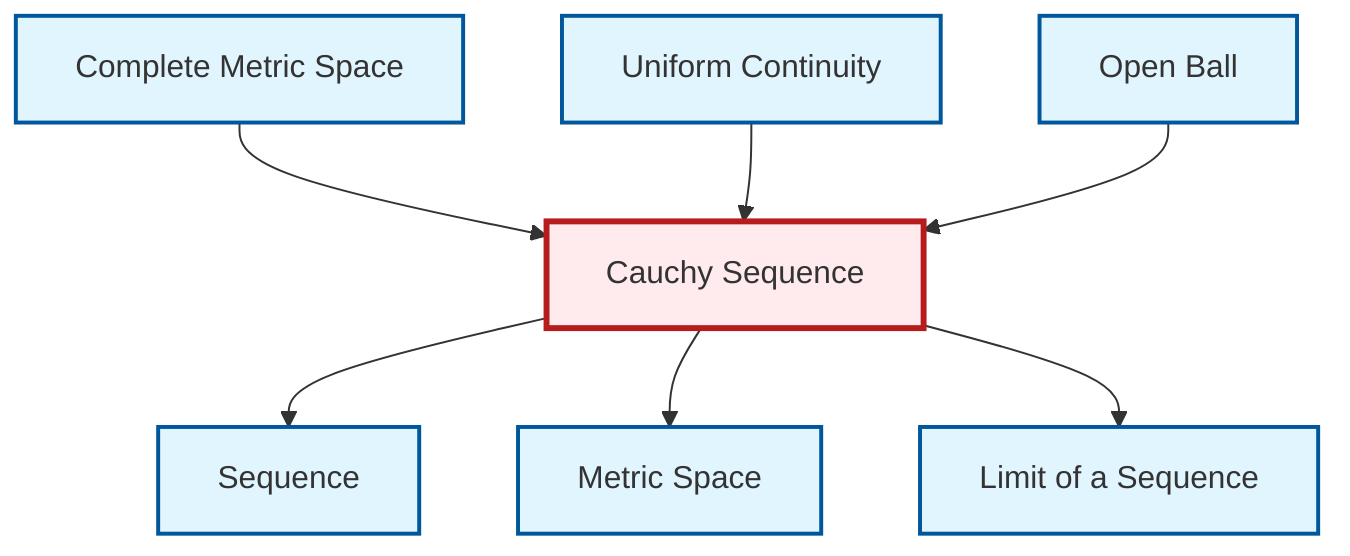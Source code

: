 graph TD
    classDef definition fill:#e1f5fe,stroke:#01579b,stroke-width:2px
    classDef theorem fill:#f3e5f5,stroke:#4a148c,stroke-width:2px
    classDef axiom fill:#fff3e0,stroke:#e65100,stroke-width:2px
    classDef example fill:#e8f5e9,stroke:#1b5e20,stroke-width:2px
    classDef current fill:#ffebee,stroke:#b71c1c,stroke-width:3px
    def-complete-metric-space["Complete Metric Space"]:::definition
    def-limit["Limit of a Sequence"]:::definition
    def-metric-space["Metric Space"]:::definition
    def-open-ball["Open Ball"]:::definition
    def-uniform-continuity["Uniform Continuity"]:::definition
    def-cauchy-sequence["Cauchy Sequence"]:::definition
    def-sequence["Sequence"]:::definition
    def-cauchy-sequence --> def-sequence
    def-cauchy-sequence --> def-metric-space
    def-complete-metric-space --> def-cauchy-sequence
    def-uniform-continuity --> def-cauchy-sequence
    def-cauchy-sequence --> def-limit
    def-open-ball --> def-cauchy-sequence
    class def-cauchy-sequence current